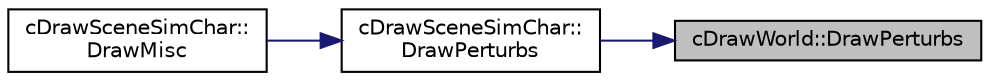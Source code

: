 digraph "cDrawWorld::DrawPerturbs"
{
 // LATEX_PDF_SIZE
  edge [fontname="Helvetica",fontsize="10",labelfontname="Helvetica",labelfontsize="10"];
  node [fontname="Helvetica",fontsize="10",shape=record];
  rankdir="RL";
  Node1 [label="cDrawWorld::DrawPerturbs",height=0.2,width=0.4,color="black", fillcolor="grey75", style="filled", fontcolor="black",tooltip=" "];
  Node1 -> Node2 [dir="back",color="midnightblue",fontsize="10",style="solid",fontname="Helvetica"];
  Node2 [label="cDrawSceneSimChar::\lDrawPerturbs",height=0.2,width=0.4,color="black", fillcolor="white", style="filled",URL="$classc_draw_scene_sim_char.html#a88d38ea67a57370bf76ef1e2bcb0fea3",tooltip=" "];
  Node2 -> Node3 [dir="back",color="midnightblue",fontsize="10",style="solid",fontname="Helvetica"];
  Node3 [label="cDrawSceneSimChar::\lDrawMisc",height=0.2,width=0.4,color="black", fillcolor="white", style="filled",URL="$classc_draw_scene_sim_char.html#a65bd615257485a465f9c1830c13e60e9",tooltip=" "];
}
